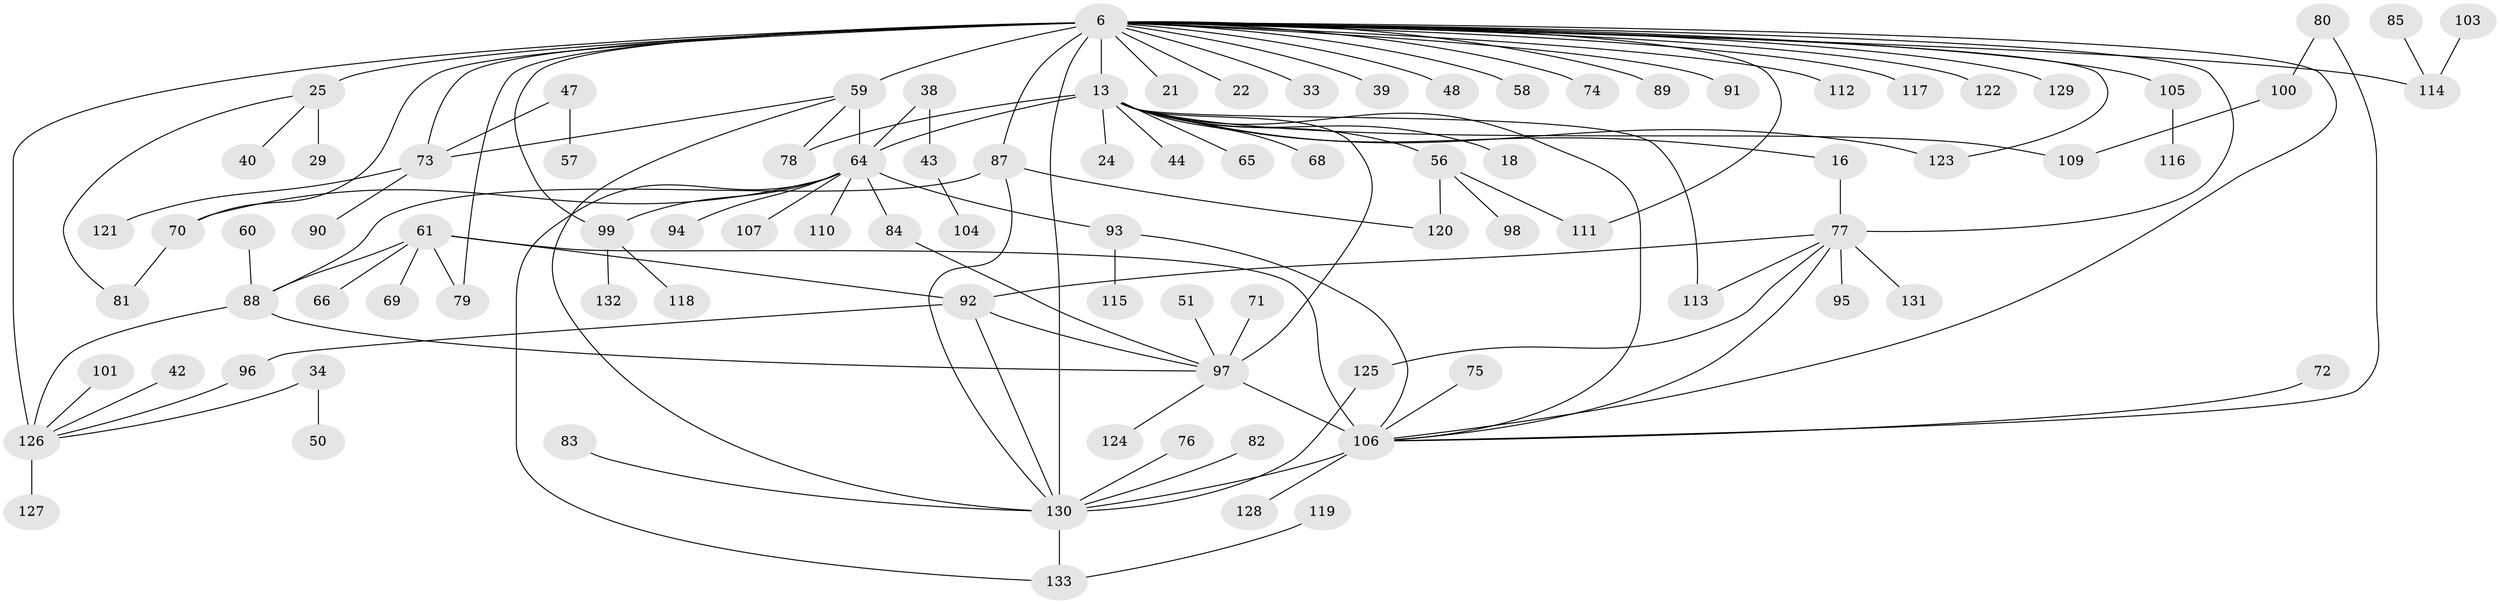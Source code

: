 // original degree distribution, {3: 0.18796992481203006, 11: 0.007518796992481203, 16: 0.007518796992481203, 19: 0.007518796992481203, 8: 0.022556390977443608, 36: 0.007518796992481203, 6: 0.022556390977443608, 4: 0.06766917293233082, 10: 0.015037593984962405, 2: 0.18045112781954886, 1: 0.42857142857142855, 7: 0.007518796992481203, 5: 0.03759398496240601}
// Generated by graph-tools (version 1.1) at 2025/50/03/04/25 21:50:05]
// undirected, 93 vertices, 122 edges
graph export_dot {
graph [start="1"]
  node [color=gray90,style=filled];
  6 [super="+3"];
  13 [super="+4"];
  16;
  18;
  21;
  22;
  24;
  25;
  29;
  33;
  34;
  38;
  39;
  40;
  42;
  43;
  44 [super="+31"];
  47;
  48;
  50;
  51;
  56 [super="+26"];
  57;
  58;
  59 [super="+14"];
  60;
  61 [super="+49"];
  64 [super="+55+5"];
  65;
  66;
  68;
  69;
  70 [super="+63"];
  71;
  72;
  73 [super="+52+23"];
  74;
  75;
  76;
  77 [super="+19"];
  78;
  79;
  80;
  81;
  82;
  83;
  84 [super="+17"];
  85;
  87;
  88 [super="+37+62"];
  89;
  90;
  91;
  92 [super="+41+54"];
  93;
  94;
  95;
  96 [super="+28"];
  97 [super="+27+7"];
  98;
  99 [super="+67"];
  100;
  101;
  103;
  104;
  105;
  106 [super="+35+32+20"];
  107;
  109 [super="+53"];
  110;
  111;
  112;
  113;
  114 [super="+8"];
  115;
  116;
  117 [super="+45"];
  118;
  119;
  120;
  121;
  122;
  123 [super="+102"];
  124;
  125 [super="+86"];
  126 [super="+36+11+108"];
  127;
  128;
  129;
  130 [super="+30"];
  131;
  132;
  133 [super="+9"];
  6 -- 21;
  6 -- 22;
  6 -- 25 [weight=2];
  6 -- 33;
  6 -- 39;
  6 -- 58;
  6 -- 59 [weight=2];
  6 -- 70 [weight=2];
  6 -- 74;
  6 -- 77 [weight=2];
  6 -- 79 [weight=2];
  6 -- 87 [weight=2];
  6 -- 91;
  6 -- 105;
  6 -- 111 [weight=2];
  6 -- 117 [weight=3];
  6 -- 126 [weight=6];
  6 -- 129;
  6 -- 130 [weight=4];
  6 -- 13 [weight=2];
  6 -- 89;
  6 -- 48;
  6 -- 112;
  6 -- 122;
  6 -- 73;
  6 -- 99;
  6 -- 106;
  6 -- 123;
  6 -- 114;
  13 -- 78;
  13 -- 64 [weight=2];
  13 -- 65;
  13 -- 97 [weight=3];
  13 -- 68;
  13 -- 16;
  13 -- 113;
  13 -- 18;
  13 -- 24;
  13 -- 56 [weight=2];
  13 -- 123;
  13 -- 106;
  13 -- 109;
  13 -- 44;
  16 -- 77;
  25 -- 29;
  25 -- 40;
  25 -- 81;
  34 -- 50;
  34 -- 126;
  38 -- 43;
  38 -- 64;
  42 -- 126;
  43 -- 104;
  47 -- 57;
  47 -- 73;
  51 -- 97;
  56 -- 111;
  56 -- 98;
  56 -- 120;
  59 -- 64 [weight=2];
  59 -- 73;
  59 -- 78;
  59 -- 130;
  60 -- 88;
  61 -- 66;
  61 -- 69;
  61 -- 106 [weight=2];
  61 -- 88;
  61 -- 79;
  61 -- 92;
  64 -- 93;
  64 -- 70;
  64 -- 107;
  64 -- 84 [weight=2];
  64 -- 94;
  64 -- 110;
  64 -- 99;
  64 -- 133;
  70 -- 81;
  71 -- 97;
  72 -- 106;
  73 -- 121;
  73 -- 90;
  75 -- 106;
  76 -- 130;
  77 -- 95;
  77 -- 113;
  77 -- 131;
  77 -- 125;
  77 -- 106;
  77 -- 92;
  80 -- 100;
  80 -- 106;
  82 -- 130;
  83 -- 130 [weight=2];
  84 -- 97;
  85 -- 114;
  87 -- 120;
  87 -- 130;
  87 -- 88;
  88 -- 126;
  88 -- 97;
  92 -- 96;
  92 -- 97;
  92 -- 130;
  93 -- 115;
  93 -- 106;
  96 -- 126 [weight=2];
  97 -- 124;
  97 -- 106;
  99 -- 132;
  99 -- 118;
  100 -- 109;
  101 -- 126;
  103 -- 114;
  105 -- 116;
  106 -- 128;
  106 -- 130 [weight=4];
  119 -- 133;
  125 -- 130;
  126 -- 127;
  130 -- 133;
}
